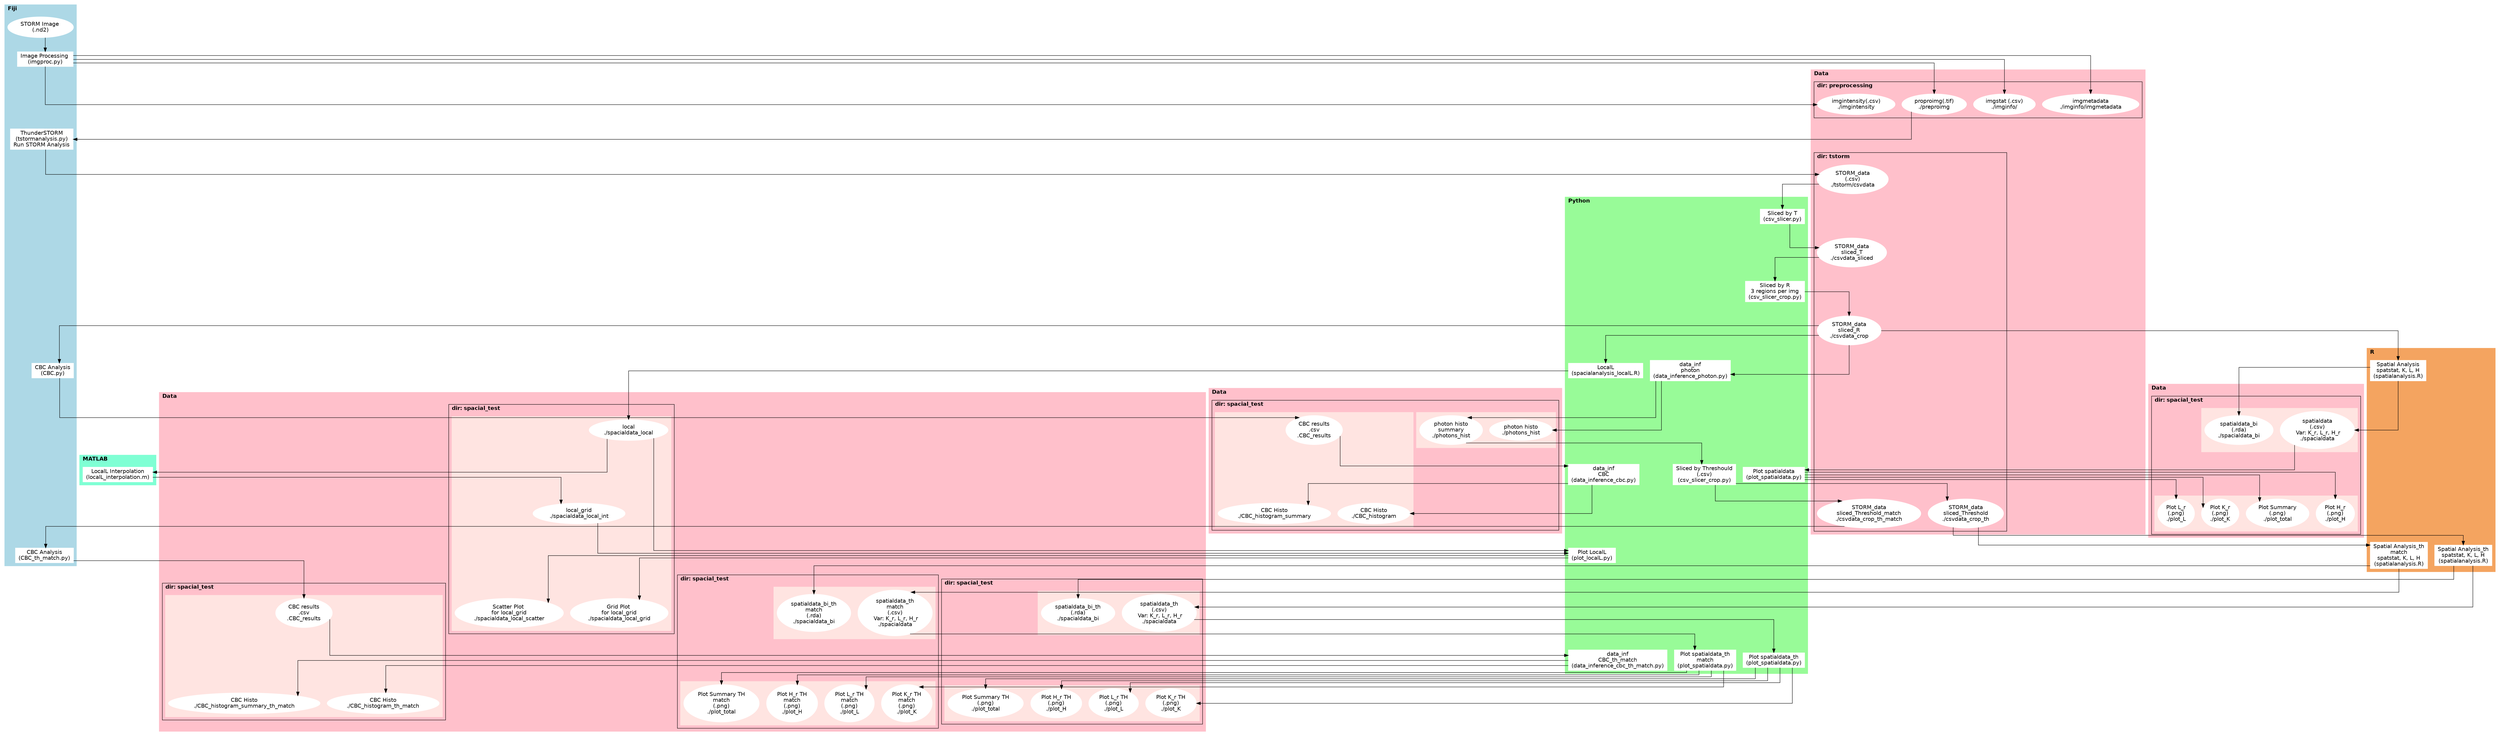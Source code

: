 digraph STROM_Chaser{
    // Config the working layout
    graph [fontname = "helvetica"];
    node [fontname = "helvetica", style=filled, color=white];
    edge [fontname = "helvetica"];
    // Style of edge
    splines = ortho;

    //nodes
    //preprocessing
    rawimg [label= "STORM Image \n(.nd2)"];
    img_prepro [label = "Image Processing \n(imgproc.py)", shape = box];
    preproimg [label = "proproimg(.tif)\n./preproimg"];
    imgintensity [label = "imgintensity(.csv)\n./imgintensity"];
    imgmetadata [label = "imgmetadata\n./imginfo/imgmetadata"];
    imgstat [label = "imgstat (.csv)\n./imginfo/"];
   
    //tSTORM analysis
    stormanalysis [label = "ThunderSTORM\n(tstormanalysis.py)\nRun STORM Analysis", shape = box];
    STORMdata [label="STORM_data\n(.csv)\n./tstorm/csvdata"];
    slicer_t [label = "Sliced by T\n(csv_slicer.py)", shape = box];
    STORMdata_sliced_T [label = "STORM_data\nsliced_T\n./csvdata_sliced"];
    slicer_r [label = "Sliced by R\n3 regions per img\n(csv_slicer_crop.py)", shape = box];
    STORMdata_sliced_R [label = "STORM_data\nsliced_R\n./csvdata_crop"];
    
    //spacial analysis
    spatialanalysis [label = "Spatial Analysis\nspatstat, K, L, H\n(spatialanalysis.R)", shape = box];
    spatialdata [label = "spatialdata\n(.csv)\n Var: K_r, L_r, H_r\n./spacialdata"];
    spatialdata_bi [label = "spatialdata_bi\n(.rda)\n./spacialdata_bi"];

    //spacial analysis plot
    plot_spatialdata [label = "Plot spatialdata\n(plot_spatialdata.py)", shape = box];
    plot_K [label = "Plot K_r\n(.png)\n./plot_K"];
    plot_L [label = "Plot L_r\n(.png)\n./plot_L"];
    plot_H [label = "Plot H_r\n(.png)\n./plot_H"];
    plot_total [label = "Plot Summary\n(.png)\n./plot_total"];
    
    //CBC analysis
    CBC_analysis [label = "CBC Analysis\n(CBC.py)", shape = box]
    CBC_results [label = "CBC results\n.csv\n.CBC_results"]
    //data inference
    data_inference_photon [label = "data_inf\nphoton\n(data_inference_photon.py)", shape = box];
    photons_hist [label = "photon histo\n./photons_hist"]
    photons_hist_summary [label = "photon histo\nsummary\n./photons_hist"]
    data_inference_cbc [label = "data_inf\nCBC\n(data_inference_cbc.py)", shape = box]
    CBC_histogram [label = "CBC Histo\n./CBC_histogram"]
    CBC_histogram_summary [label = "CBC Histo\n./CBC_histogram_summary"]
    //filter data with threshold and make plot
    slicer_threshold [label = "Sliced by Threshould\n(.csv)\n(csv_slicer_crop.py)", shape = box];
    STORMdata_sliced_th [label = "STORM_data\nsliced_Threshold\n./csvdata_crop_th"];
    spatialanalysis_th [label = "Spatial Analysis_th\nspatstat, K, L, H\n(spatialanalysis.R)", shape = box];
    spatialdata_th [label = "spatialdata_th\n(.csv)\n Var: K_r, L_r, H_r\n./spacialdata"];
    spatialdata_bi_th [label = "spatialdata_bi_th\n(.rda)\n./spacialdata_bi"];
    plot_spatialdata_th [label = "Plot spatialdata_th\n(plot_spatialdata.py)", shape = box];
    plot_K_th [label = "Plot K_r TH\n(.png)\n./plot_K"];
    plot_L_th [label = "Plot L_r TH\n(.png)\n./plot_L"];
    plot_H_th [label = "Plot H_r TH\n(.png)\n./plot_H"];
    plot_total_th [label = "Plot Summary TH\n(.png)\n./plot_total"];
    //filter data with threshold and make plot and match the file
    STORMdata_sliced_th_match [label = "STORM_data\nsliced_Threshold_match\n./csvdata_crop_th_match"]
    spatialanalysis_th_match [label = "Spatial Analysis_th\nmatch\nspatstat, K, L, H\n(spatialanalysis.R)", shape = box];
    spatialdata_th_match [label = "spatialdata_th\nmatch\n(.csv)\n Var: K_r, L_r, H_r\n./spacialdata"];
    spatialdata_bi_th_match [label = "spatialdata_bi_th\nmatch\n(.rda)\n./spacialdata_bi"];
    plot_spatialdata_th_match [label = "Plot spatialdata_th\nmatch\n(plot_spatialdata.py)", shape = box];
    plot_K_th_match [label = "Plot K_r TH\nmatch\n(.png)\n./plot_K"];
    plot_L_th_match [label = "Plot L_r TH\nmatch\n(.png)\n./plot_L"];
    plot_H_th_match [label = "Plot H_r TH\nmatch\n(.png)\n./plot_H"];
    plot_total_th_match [label = "Plot Summary TH\nmatch\n(.png)\n./plot_total"];
    //CBC analysis; thresholded match data\
    CBC_analysis_th_match [label = "CBC Analysis\n(CBC_th_match.py)", shape = box];
    CBC_results_th_match [label = "CBC results\n.csv\n.CBC_results"];
    //data inference; thresholded match data (only CBC)
    data_inference_cbc_th_match [label = "data_inf\nCBC_th_match\n(data_inference_cbc_th_match.py)", shape = box];
    CBC_histogram_th_match [label = "CBC Histo\n./CBC_histogram_th_match"];
    CBC_histogram_summary_th_match [label = "CBC Histo\n./CBC_histogram_summary_th_match"];
    
    //LocalL Analysis and plot
    spacialanalysis_localL [label = "LocalL\n(spacialanalysis_localL.R)", shape = box];
    spacialdata_local [label = "local\n./spacialdata_local"];
    localL_interpolation [label = "LocalL Interpolation\n(localL_interpolation.m)", shape = box];
    spacialdata_local_int [label = "local_grid\n./spacialdata_local_int"];
    plot_localL [label = "Plot LocalL\n(plot_localL.py)", shape = box];
    spacialdata_local_grid [label = "Grid Plot \nfor local_grid\n./spacialdata_local_grid"];
    spacialdata_local_scatter [label = "Scatter Plot \nfor local_grid\n./spacialdata_local_scatter"];

    subgraph cluster_Fiji {
        label=<<B>Fiji</B>>;
        style=filled;
        color=lightblue;
        labeljust ="l"

        //nodes
        rawimg;
        img_prepro;
        stormanalysis; 
        CBC_analysis;
        CBC_analysis_th_match;                 
        }
    
    subgraph cluster_Python {
        label=<<B>Python</B>>;
        style=filled;
        color=PaleGreen;
        labeljust ="l";

        //nodes
        slicer_t;
        slicer_r;
        plot_spatialdata;
        data_inference_photon;
        data_inference_cbc;
        slicer_threshold;
        plot_spatialdata_th;
        plot_spatialdata_th_match;
        data_inference_cbc_th_match;
        spacialanalysis_localL;
        plot_localL;
    }

    subgraph cluster_R {
        label=<<B>R</B>>;
        style=filled;
        color=sandybrown;
        labeljust ="l";
        //nodes
        spatialanalysis;
        spatialanalysis_th;
        spatialanalysis_th_match;
    }
    subgraph cluster_MATLAB {
        label=<<B>MATLAB</B>>;
        style=filled;
        color=aquamarine;
        labeljust ="l";
        //nodes
        localL_interpolation
    }
    subgraph cluster_data_01{
        label=<<B>Data</B>>;
        style=filled;
        color=pink;
        labeljust ="l"
        newrank="true";
        
        subgraph cluster_prepro_dir{
            style="";
            color = black;
            label=<<B>dir: preprocessing</B>>
            labeljust ="l";
            //newrank="true";
            //rank = same;
            
            // nodes
            preproimg;
            imgintensity;
            imgmetadata;
            imgstat;
        }
        subgraph cluster_TunderSTORM_dir{
            style="";
            color = black;
            label=<<B>dir: tstorm</B>>;
            labeljust ="l";
            
            // nodes
            STORMdata; 
            STORMdata_sliced_T;
            STORMdata_sliced_R;
            STORMdata_sliced_th;
            STORMdata_sliced_th_match;
        }
    }
    subgraph cluster_data_02{
        label=<<B>Data</B>>;
        style=filled;
        color=pink;
        labeljust ="l"
        newrank="true";
        subgraph cluster_spacial_test_dir{
            style="";
            color = black;
            label=<<B>dir: spacial_test</B>>
            labeljust ="l";
            newrank="true";
            ordering=out;
            subgraph cluster_01{
                style=filled;
                color=mistyrose;
                label="";
                spatialdata;
                spatialdata_bi;
            }
            subgraph cluster_02{ 
                style=filled;
                color=mistyrose;
                label="";
                plot_K;
                plot_L;
                plot_H;
                plot_total;
            }
        }
    }
    subgraph cluster_data_03{
        label=<<B>Data</B>>;
        style=filled;
        color=pink;
        labeljust ="l"
        newrank="true";
        subgraph cluster_datainf_dir{
            style="";
            color = black;
            label=<<B>dir: spacial_test</B>>
            labeljust ="l";
            newrank="true";
            ordering=out;
            subgraph cluster_03{
                style=filled;
                color=mistyrose;
                label="";
                CBC_results;
                CBC_histogram; 
                CBC_histogram_summary;
            }
            subgraph cluster_04{ 
                style=filled;
                color=mistyrose;
                label="";
                photons_hist;
                photons_hist_summary;
            }
        }
    }
    subgraph cluster_data_04{
        label=<<B>Data</B>>;
        style=filled;
        color=pink;
        labeljust ="l"
        newrank="true";
        subgraph cluster_spacial_test_th_dir{
            style="";
            color = black;
            label=<<B>dir: spacial_test</B>>
            labeljust ="l";
            newrank="true";
            ordering=out;
            subgraph cluster_01{
                style=filled;
                color=mistyrose;
                label="";
                spatialdata_th;
                spatialdata_bi_th;
            }
            subgraph cluster_02{ 
                style=filled;
                color=mistyrose;
                label="";
                plot_K_th;
                plot_L_th;
                plot_H_th;
                plot_total_th;
            }
        }
        subgraph cluster_spacial_test_th_math_dir{
            style="";
            color = black;
            label=<<B>dir: spacial_test</B>>
            labeljust ="l";
            newrank="true";
            ordering=out;
            subgraph cluster_01{
                style=filled;
                color=mistyrose;
                label="";
                spatialdata_th_match;
                spatialdata_bi_th_match;
            }
            subgraph cluster_02{ 
                style=filled;
                color=mistyrose;
                label="";
                plot_K_th_match;
                plot_L_th_match;
                plot_H_th_match;
                plot_total_th_match;
            }
        }
        subgraph cluster_datainf_th_match_dir{
            style="";
            color = black;
            label=<<B>dir: spacial_test</B>>
            labeljust ="l";
            newrank="true";
            ordering=out;
            subgraph cluster_03{
                style=filled;
                color=mistyrose;
                label="";
                CBC_results_th_match;
                CBC_histogram_th_match; 
                CBC_histogram_summary_th_match;
            }
        }
        subgraph cluster_localL_dir{
            style="";
            color = black;
            label=<<B>dir: spacial_test</B>>
            labeljust ="l";
            newrank="true";
            ordering=out;
            subgraph cluster_03{
                style=filled;
                color=mistyrose;
                label="";
                spacialdata_local;
                spacialdata_local_int;
                spacialdata_local_grid;
                spacialdata_local_scatter;
            }
        }
    }


    //edges
    //preprocessing
    rawimg -> img_prepro;
    img_prepro -> {preproimg imgintensity imgmetadata imgstat};
    
    //tSTORM analysis
    preproimg -> stormanalysis; 
    stormanalysis -> STORMdata; 
    STORMdata -> slicer_t;
    slicer_t -> STORMdata_sliced_T;
    STORMdata_sliced_T -> slicer_r;
    slicer_r -> STORMdata_sliced_R;
    
    //spacial analysis
    STORMdata_sliced_R -> spatialanalysis;
    spatialanalysis -> {spatialdata spatialdata_bi};

    //spacial analysis plot
    spatialdata -> plot_spatialdata;
    plot_spatialdata -> {plot_K plot_L, plot_H, plot_total};
    
    //CBC analysis
    STORMdata_sliced_R -> CBC_analysis
    CBC_analysis -> CBC_results

    //data inference
    STORMdata_sliced_R -> data_inference_photon;
    data_inference_photon -> {photons_hist photons_hist_summary};
    CBC_results -> data_inference_cbc;
    data_inference_cbc -> {CBC_histogram CBC_histogram_summary};

    //filter data with threshold and make plot
    photons_hist_summary -> slicer_threshold;
    slicer_threshold -> {STORMdata_sliced_th STORMdata_sliced_th_match};
    STORMdata_sliced_th -> spatialanalysis_th;
    spatialanalysis_th -> {spatialdata_th, spatialdata_bi_th};
    spatialdata_th -> plot_spatialdata_th;
    plot_spatialdata_th -> {plot_K_th plot_L_th plot_H_th plot_total_th};

    //filter data with threshold and make plot and match the file
    STORMdata_sliced_th -> spatialanalysis_th_match;
    spatialanalysis_th_match -> spatialdata_th_match;
    spatialanalysis_th_match -> spatialdata_bi_th_match;
    spatialdata_th_match -> plot_spatialdata_th_match;
    plot_spatialdata_th_match -> {plot_K_th_match plot_L_th_match plot_H_th_match plot_total_th_match};

    //CBC analysis
    STORMdata_sliced_th_match -> CBC_analysis_th_match;
    CBC_analysis_th_match -> CBC_results_th_match;
    
    //data inference; CBC
    CBC_results_th_match -> data_inference_cbc_th_match;
    data_inference_cbc_th_match -> {CBC_histogram_th_match CBC_histogram_summary_th_match};

    //LocalL Analysis and plot
    STORMdata_sliced_R -> spacialanalysis_localL;
    spacialanalysis_localL -> spacialdata_local;
    spacialdata_local -> localL_interpolation;
    localL_interpolation -> spacialdata_local_int;
    {spacialdata_local, spacialdata_local_int} -> plot_localL;
    plot_localL -> {spacialdata_local_grid, spacialdata_local_scatter};
    
}
